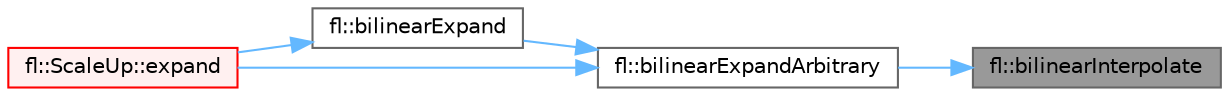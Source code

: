 digraph "fl::bilinearInterpolate"
{
 // LATEX_PDF_SIZE
  bgcolor="transparent";
  edge [fontname=Helvetica,fontsize=10,labelfontname=Helvetica,labelfontsize=10];
  node [fontname=Helvetica,fontsize=10,shape=box,height=0.2,width=0.4];
  rankdir="RL";
  Node1 [id="Node000001",label="fl::bilinearInterpolate",height=0.2,width=0.4,color="gray40", fillcolor="grey60", style="filled", fontcolor="black",tooltip=" "];
  Node1 -> Node2 [id="edge1_Node000001_Node000002",dir="back",color="steelblue1",style="solid",tooltip=" "];
  Node2 [id="Node000002",label="fl::bilinearExpandArbitrary",height=0.2,width=0.4,color="grey40", fillcolor="white", style="filled",URL="$d4/d36/namespacefl.html#aed039daa2110de9add4bdbeea4052a57",tooltip="Performs bilinear interpolation for upscaling an image."];
  Node2 -> Node3 [id="edge2_Node000002_Node000003",dir="back",color="steelblue1",style="solid",tooltip=" "];
  Node3 [id="Node000003",label="fl::bilinearExpand",height=0.2,width=0.4,color="grey40", fillcolor="white", style="filled",URL="$d4/d36/namespacefl.html#a521b1a75c2204adfdd48e82bec341de6",tooltip=" "];
  Node3 -> Node4 [id="edge3_Node000003_Node000004",dir="back",color="steelblue1",style="solid",tooltip=" "];
  Node4 [id="Node000004",label="fl::ScaleUp::expand",height=0.2,width=0.4,color="red", fillcolor="#FFF0F0", style="filled",URL="$d5/d79/classfl_1_1_scale_up.html#a04b53ac5f5bbe9d2477fc08e8ab77066",tooltip=" "];
  Node2 -> Node4 [id="edge4_Node000002_Node000004",dir="back",color="steelblue1",style="solid",tooltip=" "];
}
